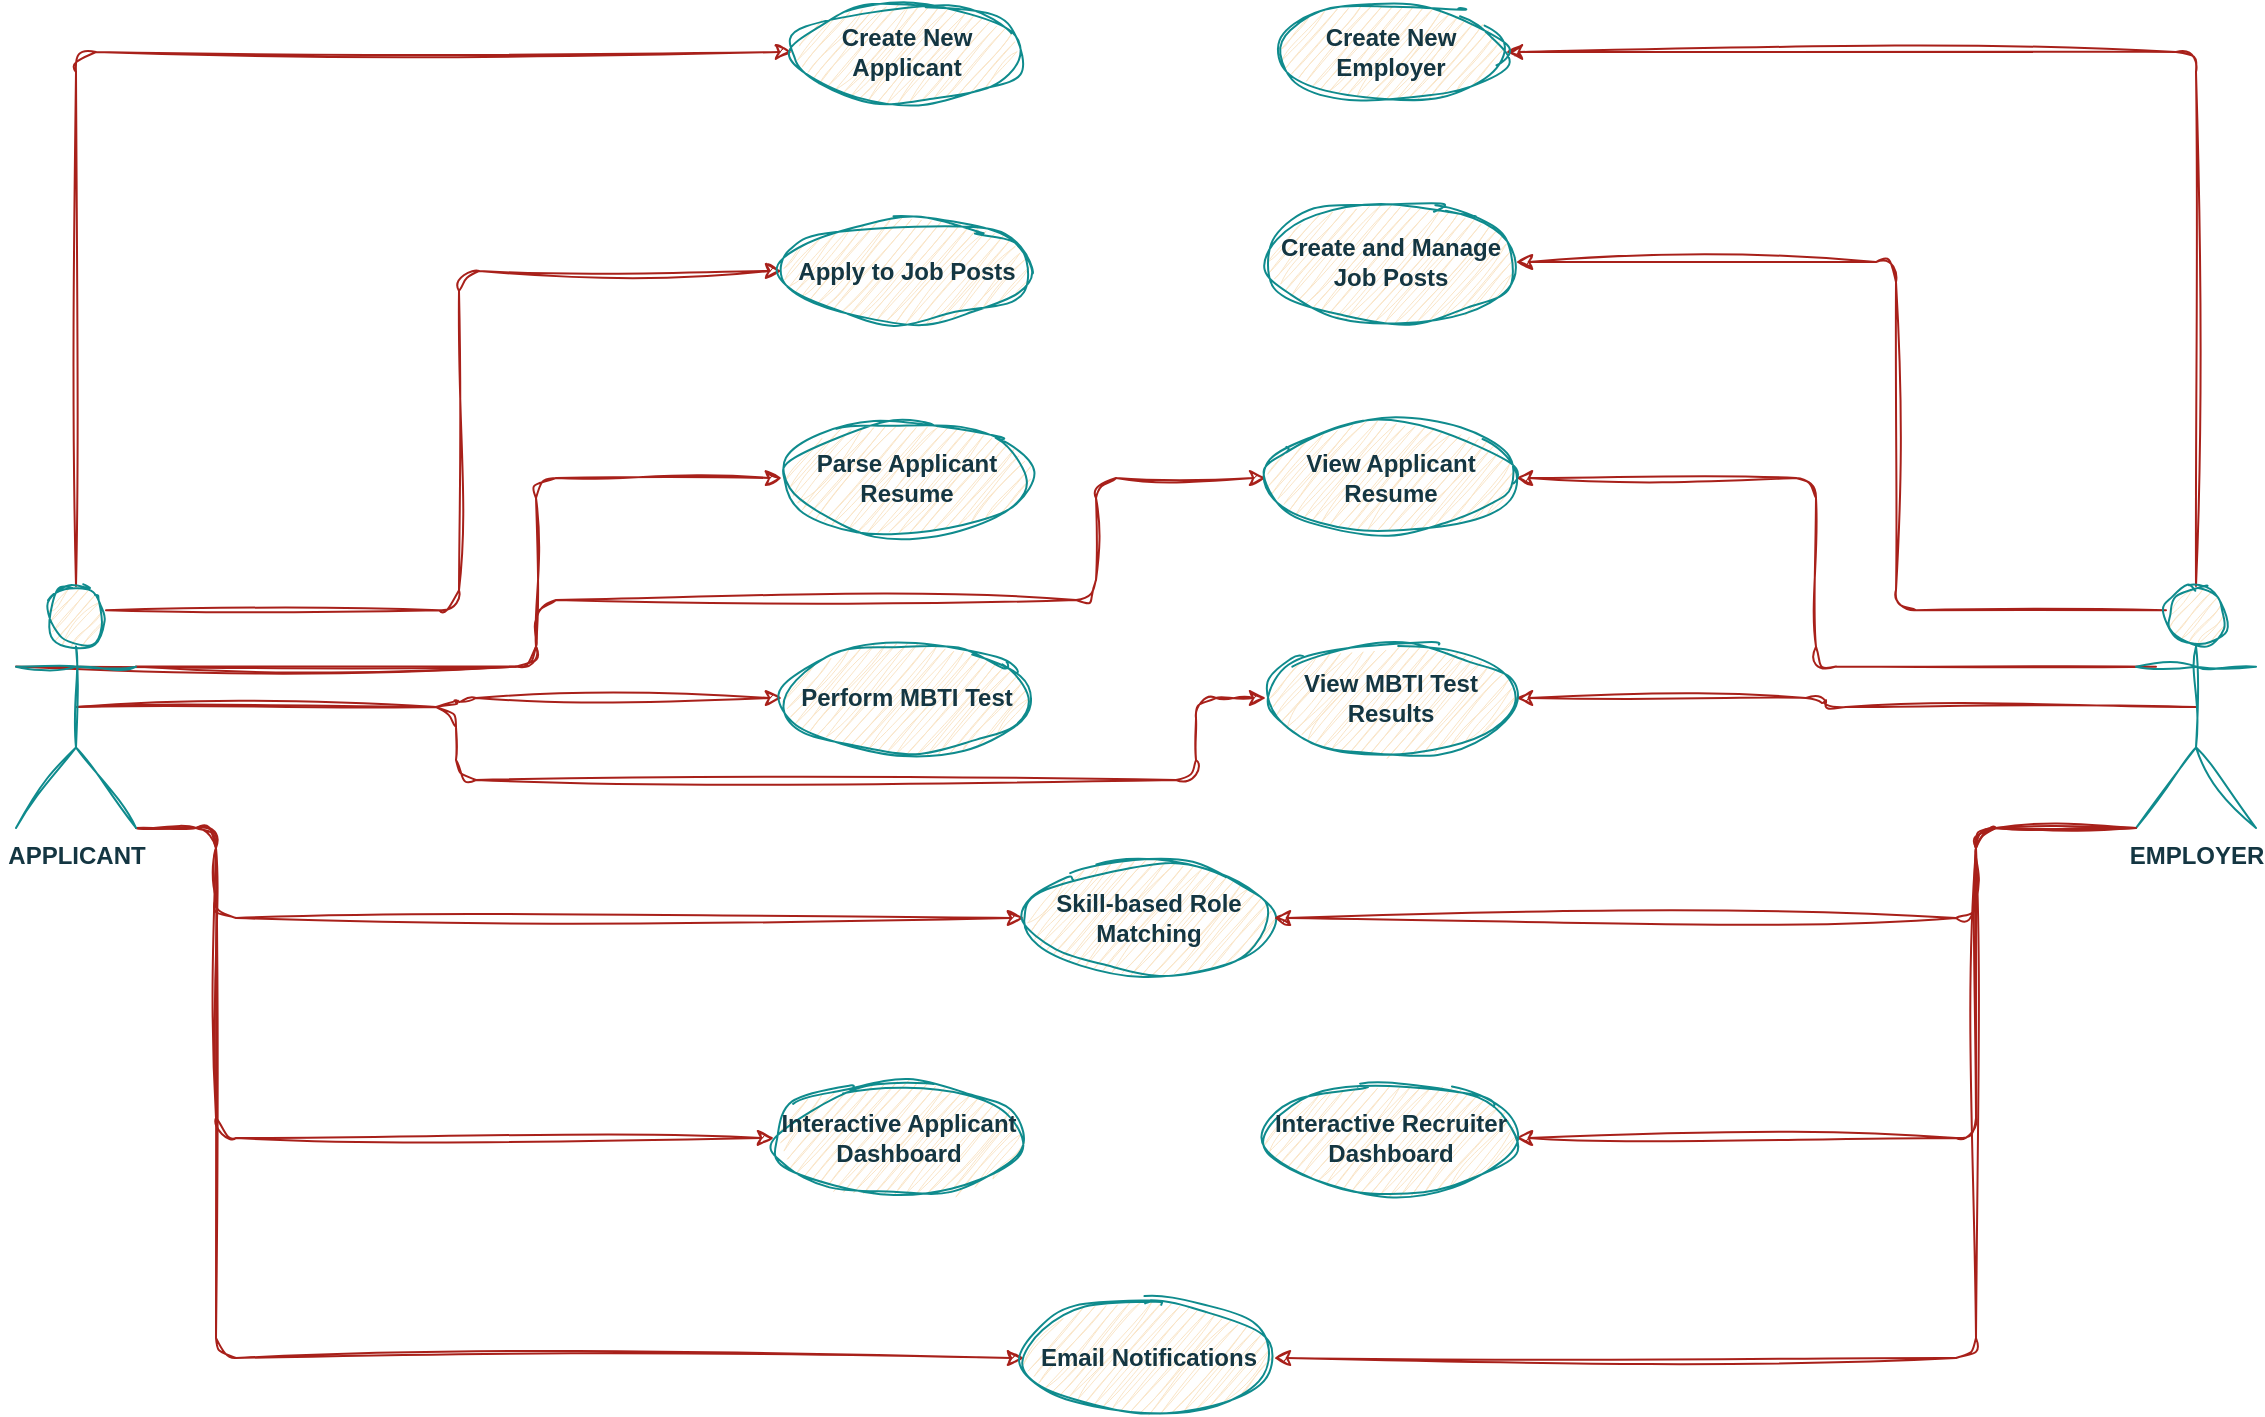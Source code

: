 <mxfile version="24.1.0" type="device">
  <diagram name="Page-1" id="qqPMl5h_PYIoN2VLyfxo">
    <mxGraphModel dx="1323" dy="795" grid="1" gridSize="10" guides="1" tooltips="1" connect="1" arrows="1" fold="1" page="1" pageScale="1" pageWidth="1169" pageHeight="827" math="0" shadow="0">
      <root>
        <mxCell id="0" />
        <mxCell id="1" parent="0" />
        <mxCell id="sDcF2iz5Po3QNCJIu0HF-16" style="edgeStyle=orthogonalEdgeStyle;rounded=1;orthogonalLoop=1;jettySize=auto;html=1;entryX=0;entryY=0.5;entryDx=0;entryDy=0;exitX=0.5;exitY=0;exitDx=0;exitDy=0;exitPerimeter=0;sketch=1;curveFitting=1;jiggle=2;labelBackgroundColor=none;strokeColor=#A8201A;fontColor=default;" edge="1" parent="1" source="sDcF2iz5Po3QNCJIu0HF-1" target="sDcF2iz5Po3QNCJIu0HF-4">
          <mxGeometry relative="1" as="geometry" />
        </mxCell>
        <mxCell id="sDcF2iz5Po3QNCJIu0HF-18" style="edgeStyle=orthogonalEdgeStyle;rounded=1;orthogonalLoop=1;jettySize=auto;html=1;exitX=0.75;exitY=0.1;exitDx=0;exitDy=0;exitPerimeter=0;entryX=0;entryY=0.5;entryDx=0;entryDy=0;sketch=1;curveFitting=1;jiggle=2;labelBackgroundColor=none;strokeColor=#A8201A;fontColor=default;" edge="1" parent="1" source="sDcF2iz5Po3QNCJIu0HF-1" target="sDcF2iz5Po3QNCJIu0HF-7">
          <mxGeometry relative="1" as="geometry" />
        </mxCell>
        <mxCell id="sDcF2iz5Po3QNCJIu0HF-20" style="edgeStyle=orthogonalEdgeStyle;rounded=1;orthogonalLoop=1;jettySize=auto;html=1;exitX=1;exitY=0.333;exitDx=0;exitDy=0;exitPerimeter=0;entryX=0;entryY=0.5;entryDx=0;entryDy=0;sketch=1;curveFitting=1;jiggle=2;labelBackgroundColor=none;strokeColor=#A8201A;fontColor=default;" edge="1" parent="1" source="sDcF2iz5Po3QNCJIu0HF-1" target="sDcF2iz5Po3QNCJIu0HF-8">
          <mxGeometry relative="1" as="geometry">
            <Array as="points">
              <mxPoint x="280" y="393" />
              <mxPoint x="280" y="299" />
            </Array>
          </mxGeometry>
        </mxCell>
        <mxCell id="sDcF2iz5Po3QNCJIu0HF-24" style="edgeStyle=orthogonalEdgeStyle;rounded=1;orthogonalLoop=1;jettySize=auto;html=1;exitX=0;exitY=0.333;exitDx=0;exitDy=0;exitPerimeter=0;entryX=0;entryY=0.5;entryDx=0;entryDy=0;sketch=1;curveFitting=1;jiggle=2;labelBackgroundColor=none;strokeColor=#A8201A;fontColor=default;" edge="1" parent="1" source="sDcF2iz5Po3QNCJIu0HF-1" target="sDcF2iz5Po3QNCJIu0HF-9">
          <mxGeometry relative="1" as="geometry">
            <Array as="points">
              <mxPoint x="280" y="393" />
              <mxPoint x="280" y="360" />
              <mxPoint x="560" y="360" />
              <mxPoint x="560" y="299" />
            </Array>
          </mxGeometry>
        </mxCell>
        <mxCell id="sDcF2iz5Po3QNCJIu0HF-25" style="edgeStyle=orthogonalEdgeStyle;rounded=1;orthogonalLoop=1;jettySize=auto;html=1;exitX=0.5;exitY=0.5;exitDx=0;exitDy=0;exitPerimeter=0;entryX=0;entryY=0.5;entryDx=0;entryDy=0;sketch=1;curveFitting=1;jiggle=2;labelBackgroundColor=none;strokeColor=#A8201A;fontColor=default;" edge="1" parent="1" source="sDcF2iz5Po3QNCJIu0HF-1" target="sDcF2iz5Po3QNCJIu0HF-10">
          <mxGeometry relative="1" as="geometry">
            <Array as="points">
              <mxPoint x="240" y="414" />
              <mxPoint x="240" y="409" />
            </Array>
          </mxGeometry>
        </mxCell>
        <mxCell id="sDcF2iz5Po3QNCJIu0HF-26" style="edgeStyle=orthogonalEdgeStyle;rounded=1;orthogonalLoop=1;jettySize=auto;html=1;exitX=0.5;exitY=0.5;exitDx=0;exitDy=0;exitPerimeter=0;entryX=0;entryY=0.5;entryDx=0;entryDy=0;sketch=1;curveFitting=1;jiggle=2;labelBackgroundColor=none;strokeColor=#A8201A;fontColor=default;" edge="1" parent="1" source="sDcF2iz5Po3QNCJIu0HF-1" target="sDcF2iz5Po3QNCJIu0HF-11">
          <mxGeometry relative="1" as="geometry">
            <Array as="points">
              <mxPoint x="240" y="414" />
              <mxPoint x="240" y="450" />
              <mxPoint x="610" y="450" />
              <mxPoint x="610" y="409" />
            </Array>
          </mxGeometry>
        </mxCell>
        <mxCell id="sDcF2iz5Po3QNCJIu0HF-28" style="edgeStyle=orthogonalEdgeStyle;rounded=1;orthogonalLoop=1;jettySize=auto;html=1;exitX=1;exitY=1;exitDx=0;exitDy=0;exitPerimeter=0;entryX=0;entryY=0.5;entryDx=0;entryDy=0;sketch=1;curveFitting=1;jiggle=2;labelBackgroundColor=none;strokeColor=#A8201A;fontColor=default;" edge="1" parent="1" source="sDcF2iz5Po3QNCJIu0HF-1" target="sDcF2iz5Po3QNCJIu0HF-12">
          <mxGeometry relative="1" as="geometry">
            <mxPoint x="510" y="530" as="targetPoint" />
            <Array as="points">
              <mxPoint x="120" y="474" />
              <mxPoint x="120" y="519" />
            </Array>
          </mxGeometry>
        </mxCell>
        <mxCell id="sDcF2iz5Po3QNCJIu0HF-30" style="edgeStyle=orthogonalEdgeStyle;rounded=1;orthogonalLoop=1;jettySize=auto;html=1;exitX=1;exitY=1;exitDx=0;exitDy=0;exitPerimeter=0;entryX=0;entryY=0.5;entryDx=0;entryDy=0;sketch=1;curveFitting=1;jiggle=2;labelBackgroundColor=none;strokeColor=#A8201A;fontColor=default;" edge="1" parent="1" source="sDcF2iz5Po3QNCJIu0HF-1" target="sDcF2iz5Po3QNCJIu0HF-13">
          <mxGeometry relative="1" as="geometry">
            <Array as="points">
              <mxPoint x="120" y="474" />
              <mxPoint x="120" y="629" />
            </Array>
          </mxGeometry>
        </mxCell>
        <mxCell id="sDcF2iz5Po3QNCJIu0HF-34" style="edgeStyle=orthogonalEdgeStyle;rounded=1;orthogonalLoop=1;jettySize=auto;html=1;exitX=1;exitY=1;exitDx=0;exitDy=0;exitPerimeter=0;entryX=0;entryY=0.5;entryDx=0;entryDy=0;sketch=1;curveFitting=1;jiggle=2;labelBackgroundColor=none;strokeColor=#A8201A;fontColor=default;" edge="1" parent="1" source="sDcF2iz5Po3QNCJIu0HF-1" target="sDcF2iz5Po3QNCJIu0HF-15">
          <mxGeometry relative="1" as="geometry">
            <Array as="points">
              <mxPoint x="120" y="474" />
              <mxPoint x="120" y="739" />
            </Array>
          </mxGeometry>
        </mxCell>
        <mxCell id="sDcF2iz5Po3QNCJIu0HF-1" value="&lt;b&gt;APPLICANT&lt;/b&gt;" style="shape=umlActor;verticalLabelPosition=bottom;verticalAlign=top;html=1;rounded=1;sketch=1;curveFitting=1;jiggle=2;labelBackgroundColor=none;fillColor=#FAE5C7;strokeColor=#0F8B8D;fontColor=#143642;" vertex="1" parent="1">
          <mxGeometry x="20" y="353" width="60" height="121" as="geometry" />
        </mxCell>
        <mxCell id="sDcF2iz5Po3QNCJIu0HF-17" style="edgeStyle=orthogonalEdgeStyle;rounded=1;orthogonalLoop=1;jettySize=auto;html=1;exitX=0.5;exitY=0;exitDx=0;exitDy=0;exitPerimeter=0;entryX=1;entryY=0.5;entryDx=0;entryDy=0;sketch=1;curveFitting=1;jiggle=2;labelBackgroundColor=none;strokeColor=#A8201A;fontColor=default;" edge="1" parent="1" source="sDcF2iz5Po3QNCJIu0HF-3" target="sDcF2iz5Po3QNCJIu0HF-5">
          <mxGeometry relative="1" as="geometry" />
        </mxCell>
        <mxCell id="sDcF2iz5Po3QNCJIu0HF-19" style="edgeStyle=orthogonalEdgeStyle;rounded=1;orthogonalLoop=1;jettySize=auto;html=1;exitX=0.25;exitY=0.1;exitDx=0;exitDy=0;exitPerimeter=0;entryX=1;entryY=0.5;entryDx=0;entryDy=0;sketch=1;curveFitting=1;jiggle=2;labelBackgroundColor=none;strokeColor=#A8201A;fontColor=default;" edge="1" parent="1" source="sDcF2iz5Po3QNCJIu0HF-3" target="sDcF2iz5Po3QNCJIu0HF-6">
          <mxGeometry relative="1" as="geometry">
            <Array as="points">
              <mxPoint x="960" y="365" />
              <mxPoint x="960" y="191" />
            </Array>
          </mxGeometry>
        </mxCell>
        <mxCell id="sDcF2iz5Po3QNCJIu0HF-21" style="edgeStyle=orthogonalEdgeStyle;rounded=1;orthogonalLoop=1;jettySize=auto;html=1;exitX=0;exitY=0.333;exitDx=0;exitDy=0;exitPerimeter=0;entryX=1;entryY=0.5;entryDx=0;entryDy=0;sketch=1;curveFitting=1;jiggle=2;labelBackgroundColor=none;strokeColor=#A8201A;fontColor=default;" edge="1" parent="1" target="sDcF2iz5Po3QNCJIu0HF-9">
          <mxGeometry relative="1" as="geometry">
            <mxPoint x="1090" y="393.333" as="sourcePoint" />
            <mxPoint x="780.0" y="299" as="targetPoint" />
            <Array as="points">
              <mxPoint x="920" y="393" />
              <mxPoint x="920" y="299" />
            </Array>
          </mxGeometry>
        </mxCell>
        <mxCell id="sDcF2iz5Po3QNCJIu0HF-27" style="edgeStyle=orthogonalEdgeStyle;rounded=1;orthogonalLoop=1;jettySize=auto;html=1;exitX=0.5;exitY=0.5;exitDx=0;exitDy=0;exitPerimeter=0;entryX=1;entryY=0.5;entryDx=0;entryDy=0;sketch=1;curveFitting=1;jiggle=2;labelBackgroundColor=none;strokeColor=#A8201A;fontColor=default;" edge="1" parent="1" source="sDcF2iz5Po3QNCJIu0HF-3" target="sDcF2iz5Po3QNCJIu0HF-11">
          <mxGeometry relative="1" as="geometry" />
        </mxCell>
        <mxCell id="sDcF2iz5Po3QNCJIu0HF-31" style="edgeStyle=orthogonalEdgeStyle;rounded=1;orthogonalLoop=1;jettySize=auto;html=1;exitX=0;exitY=1;exitDx=0;exitDy=0;exitPerimeter=0;entryX=1;entryY=0.5;entryDx=0;entryDy=0;sketch=1;curveFitting=1;jiggle=2;labelBackgroundColor=none;strokeColor=#A8201A;fontColor=default;" edge="1" parent="1" source="sDcF2iz5Po3QNCJIu0HF-3" target="sDcF2iz5Po3QNCJIu0HF-14">
          <mxGeometry relative="1" as="geometry">
            <Array as="points">
              <mxPoint x="1000" y="474" />
              <mxPoint x="1000" y="629" />
            </Array>
          </mxGeometry>
        </mxCell>
        <mxCell id="sDcF2iz5Po3QNCJIu0HF-35" style="edgeStyle=orthogonalEdgeStyle;rounded=1;orthogonalLoop=1;jettySize=auto;html=1;exitX=0;exitY=1;exitDx=0;exitDy=0;exitPerimeter=0;entryX=1;entryY=0.5;entryDx=0;entryDy=0;sketch=1;curveFitting=1;jiggle=2;labelBackgroundColor=none;strokeColor=#A8201A;fontColor=default;" edge="1" parent="1" source="sDcF2iz5Po3QNCJIu0HF-3" target="sDcF2iz5Po3QNCJIu0HF-15">
          <mxGeometry relative="1" as="geometry">
            <Array as="points">
              <mxPoint x="1000" y="474" />
              <mxPoint x="1000" y="739" />
            </Array>
          </mxGeometry>
        </mxCell>
        <mxCell id="sDcF2iz5Po3QNCJIu0HF-3" value="&lt;b&gt;EMPLOYER&lt;/b&gt;" style="shape=umlActor;verticalLabelPosition=bottom;verticalAlign=top;html=1;rounded=1;sketch=1;curveFitting=1;jiggle=2;labelBackgroundColor=none;fillColor=#FAE5C7;strokeColor=#0F8B8D;fontColor=#143642;" vertex="1" parent="1">
          <mxGeometry x="1080" y="353" width="60" height="121" as="geometry" />
        </mxCell>
        <mxCell id="sDcF2iz5Po3QNCJIu0HF-4" value="&lt;b&gt;Create New Applicant&lt;/b&gt;" style="ellipse;whiteSpace=wrap;html=1;rounded=1;sketch=1;curveFitting=1;jiggle=2;labelBackgroundColor=none;fillColor=#FAE5C7;strokeColor=#0F8B8D;fontColor=#143642;" vertex="1" parent="1">
          <mxGeometry x="408" y="61" width="115" height="50" as="geometry" />
        </mxCell>
        <mxCell id="sDcF2iz5Po3QNCJIu0HF-5" value="&lt;b&gt;Create New Employer&lt;/b&gt;" style="ellipse;whiteSpace=wrap;html=1;rounded=1;sketch=1;curveFitting=1;jiggle=2;labelBackgroundColor=none;fillColor=#FAE5C7;strokeColor=#0F8B8D;fontColor=#143642;" vertex="1" parent="1">
          <mxGeometry x="650" y="61" width="115" height="50" as="geometry" />
        </mxCell>
        <mxCell id="sDcF2iz5Po3QNCJIu0HF-6" value="&lt;b&gt;Create and Manage Job Posts&lt;/b&gt;" style="ellipse;whiteSpace=wrap;html=1;rounded=1;sketch=1;curveFitting=1;jiggle=2;labelBackgroundColor=none;fillColor=#FAE5C7;strokeColor=#0F8B8D;fontColor=#143642;" vertex="1" parent="1">
          <mxGeometry x="645" y="161" width="125" height="60" as="geometry" />
        </mxCell>
        <mxCell id="sDcF2iz5Po3QNCJIu0HF-7" value="&lt;b&gt;Apply to Job Posts&lt;/b&gt;" style="ellipse;whiteSpace=wrap;html=1;rounded=1;sketch=1;curveFitting=1;jiggle=2;labelBackgroundColor=none;fillColor=#FAE5C7;strokeColor=#0F8B8D;fontColor=#143642;" vertex="1" parent="1">
          <mxGeometry x="403" y="170" width="125" height="51" as="geometry" />
        </mxCell>
        <mxCell id="sDcF2iz5Po3QNCJIu0HF-8" value="&lt;b&gt;Parse Applicant Resume&lt;/b&gt;" style="ellipse;whiteSpace=wrap;html=1;rounded=1;sketch=1;curveFitting=1;jiggle=2;labelBackgroundColor=none;fillColor=#FAE5C7;strokeColor=#0F8B8D;fontColor=#143642;" vertex="1" parent="1">
          <mxGeometry x="403" y="271" width="125" height="56" as="geometry" />
        </mxCell>
        <mxCell id="sDcF2iz5Po3QNCJIu0HF-9" value="&lt;b&gt;View Applicant Resume&lt;/b&gt;" style="ellipse;whiteSpace=wrap;html=1;rounded=1;sketch=1;curveFitting=1;jiggle=2;labelBackgroundColor=none;fillColor=#FAE5C7;strokeColor=#0F8B8D;fontColor=#143642;" vertex="1" parent="1">
          <mxGeometry x="645" y="271" width="125" height="56" as="geometry" />
        </mxCell>
        <mxCell id="sDcF2iz5Po3QNCJIu0HF-10" value="&lt;b&gt;Perform MBTI Test&lt;/b&gt;" style="ellipse;whiteSpace=wrap;html=1;rounded=1;sketch=1;curveFitting=1;jiggle=2;labelBackgroundColor=none;fillColor=#FAE5C7;strokeColor=#0F8B8D;fontColor=#143642;" vertex="1" parent="1">
          <mxGeometry x="403" y="381" width="125" height="56" as="geometry" />
        </mxCell>
        <mxCell id="sDcF2iz5Po3QNCJIu0HF-11" value="&lt;b&gt;View MBTI Test Results&lt;/b&gt;" style="ellipse;whiteSpace=wrap;html=1;rounded=1;sketch=1;curveFitting=1;jiggle=2;labelBackgroundColor=none;fillColor=#FAE5C7;strokeColor=#0F8B8D;fontColor=#143642;" vertex="1" parent="1">
          <mxGeometry x="645" y="381" width="125" height="56" as="geometry" />
        </mxCell>
        <mxCell id="sDcF2iz5Po3QNCJIu0HF-12" value="&lt;b&gt;Skill-based Role Matching&lt;/b&gt;" style="ellipse;whiteSpace=wrap;html=1;rounded=1;sketch=1;curveFitting=1;jiggle=2;labelBackgroundColor=none;fillColor=#FAE5C7;strokeColor=#0F8B8D;fontColor=#143642;" vertex="1" parent="1">
          <mxGeometry x="524" y="491" width="125" height="56" as="geometry" />
        </mxCell>
        <mxCell id="sDcF2iz5Po3QNCJIu0HF-13" value="&lt;b&gt;Interactive Applicant Dashboard&lt;/b&gt;" style="ellipse;whiteSpace=wrap;html=1;rounded=1;sketch=1;curveFitting=1;jiggle=2;labelBackgroundColor=none;fillColor=#FAE5C7;strokeColor=#0F8B8D;fontColor=#143642;" vertex="1" parent="1">
          <mxGeometry x="399" y="601" width="125" height="56" as="geometry" />
        </mxCell>
        <mxCell id="sDcF2iz5Po3QNCJIu0HF-14" value="&lt;b&gt;Interactive Recruiter Dashboard&lt;/b&gt;" style="ellipse;whiteSpace=wrap;html=1;rounded=1;sketch=1;curveFitting=1;jiggle=2;labelBackgroundColor=none;fillColor=#FAE5C7;strokeColor=#0F8B8D;fontColor=#143642;" vertex="1" parent="1">
          <mxGeometry x="645" y="601" width="125" height="56" as="geometry" />
        </mxCell>
        <mxCell id="sDcF2iz5Po3QNCJIu0HF-15" value="&lt;b&gt;Email Notifications&lt;/b&gt;" style="ellipse;whiteSpace=wrap;html=1;rounded=1;sketch=1;curveFitting=1;jiggle=2;labelBackgroundColor=none;fillColor=#FAE5C7;strokeColor=#0F8B8D;fontColor=#143642;" vertex="1" parent="1">
          <mxGeometry x="524" y="711" width="125" height="56" as="geometry" />
        </mxCell>
        <mxCell id="sDcF2iz5Po3QNCJIu0HF-29" style="edgeStyle=orthogonalEdgeStyle;rounded=1;orthogonalLoop=1;jettySize=auto;html=1;exitX=0;exitY=1;exitDx=0;exitDy=0;exitPerimeter=0;entryX=1;entryY=0.5;entryDx=0;entryDy=0;sketch=1;curveFitting=1;jiggle=2;labelBackgroundColor=none;strokeColor=#A8201A;fontColor=default;" edge="1" parent="1" source="sDcF2iz5Po3QNCJIu0HF-3" target="sDcF2iz5Po3QNCJIu0HF-12">
          <mxGeometry relative="1" as="geometry">
            <mxPoint x="690" y="520" as="targetPoint" />
            <Array as="points">
              <mxPoint x="1000" y="474" />
              <mxPoint x="1000" y="519" />
            </Array>
          </mxGeometry>
        </mxCell>
      </root>
    </mxGraphModel>
  </diagram>
</mxfile>

